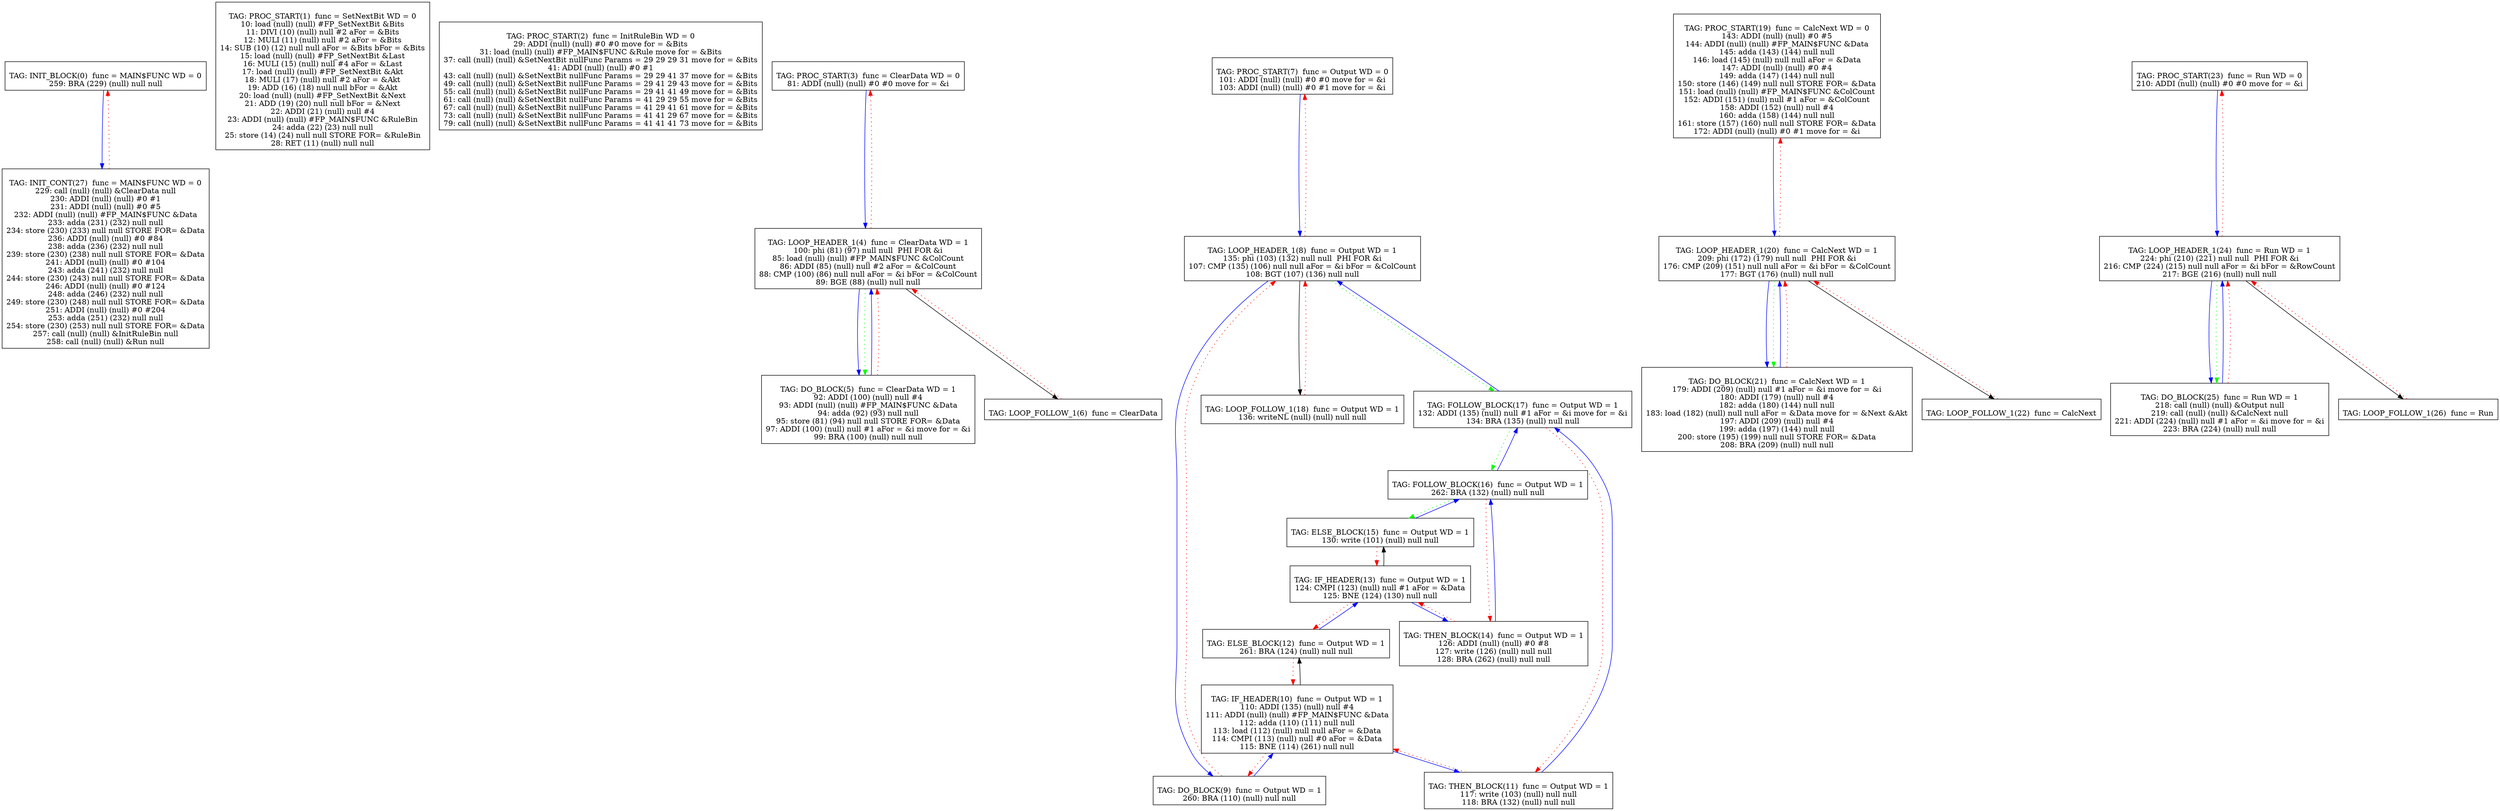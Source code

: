 digraph {
0[label="
TAG: INIT_BLOCK(0)  func = MAIN$FUNC WD = 0
259: BRA (229) (null) null null
"];
0[shape=box];
0 -> 27[color=blue]
1[label="
TAG: PROC_START(1)  func = SetNextBit WD = 0
10: load (null) (null) #FP_SetNextBit &Bits
11: DIVI (10) (null) null #2 aFor = &Bits
12: MULI (11) (null) null #2 aFor = &Bits
14: SUB (10) (12) null null aFor = &Bits bFor = &Bits
15: load (null) (null) #FP_SetNextBit &Last
16: MULI (15) (null) null #4 aFor = &Last
17: load (null) (null) #FP_SetNextBit &Akt
18: MULI (17) (null) null #2 aFor = &Akt
19: ADD (16) (18) null null bFor = &Akt
20: load (null) (null) #FP_SetNextBit &Next
21: ADD (19) (20) null null bFor = &Next
22: ADDI (21) (null) null #4
23: ADDI (null) (null) #FP_MAIN$FUNC &RuleBin
24: adda (22) (23) null null
25: store (14) (24) null null STORE FOR= &RuleBin
28: RET (11) (null) null null
"];
1[shape=box];
2[label="
TAG: PROC_START(2)  func = InitRuleBin WD = 0
29: ADDI (null) (null) #0 #0 move for = &Bits
31: load (null) (null) #FP_MAIN$FUNC &Rule move for = &Bits
37: call (null) (null) &SetNextBit nullFunc Params = 29 29 29 31 move for = &Bits
41: ADDI (null) (null) #0 #1
43: call (null) (null) &SetNextBit nullFunc Params = 29 29 41 37 move for = &Bits
49: call (null) (null) &SetNextBit nullFunc Params = 29 41 29 43 move for = &Bits
55: call (null) (null) &SetNextBit nullFunc Params = 29 41 41 49 move for = &Bits
61: call (null) (null) &SetNextBit nullFunc Params = 41 29 29 55 move for = &Bits
67: call (null) (null) &SetNextBit nullFunc Params = 41 29 41 61 move for = &Bits
73: call (null) (null) &SetNextBit nullFunc Params = 41 41 29 67 move for = &Bits
79: call (null) (null) &SetNextBit nullFunc Params = 41 41 41 73 move for = &Bits
"];
2[shape=box];
3[label="
TAG: PROC_START(3)  func = ClearData WD = 0
81: ADDI (null) (null) #0 #0 move for = &i
"];
3[shape=box];
3 -> 4[color=blue]
4[label="
TAG: LOOP_HEADER_1(4)  func = ClearData WD = 1
100: phi (81) (97) null null  PHI FOR &i
85: load (null) (null) #FP_MAIN$FUNC &ColCount
86: ADDI (85) (null) null #2 aFor = &ColCount
88: CMP (100) (86) null null aFor = &i bFor = &ColCount
89: BGE (88) (null) null null
"];
4[shape=box];
4 -> 5[color=blue]
4 -> 6[color=black]
4 -> 3[color=red][style=dotted]
4 -> 5[color=green][style=dotted]
5[label="
TAG: DO_BLOCK(5)  func = ClearData WD = 1
92: ADDI (100) (null) null #4
93: ADDI (null) (null) #FP_MAIN$FUNC &Data
94: adda (92) (93) null null
95: store (81) (94) null null STORE FOR= &Data
97: ADDI (100) (null) null #1 aFor = &i move for = &i
99: BRA (100) (null) null null
"];
5[shape=box];
5 -> 4[color=blue]
5 -> 4[color=red][style=dotted]
6[label="
TAG: LOOP_FOLLOW_1(6)  func = ClearData
"];
6[shape=box];
6 -> 4[color=red][style=dotted]
7[label="
TAG: PROC_START(7)  func = Output WD = 0
101: ADDI (null) (null) #0 #0 move for = &i
103: ADDI (null) (null) #0 #1 move for = &i
"];
7[shape=box];
7 -> 8[color=blue]
8[label="
TAG: LOOP_HEADER_1(8)  func = Output WD = 1
135: phi (103) (132) null null  PHI FOR &i
107: CMP (135) (106) null null aFor = &i bFor = &ColCount
108: BGT (107) (136) null null
"];
8[shape=box];
8 -> 9[color=blue]
8 -> 18[color=black]
8 -> 7[color=red][style=dotted]
8 -> 17[color=green][style=dotted]
9[label="
TAG: DO_BLOCK(9)  func = Output WD = 1
260: BRA (110) (null) null null
"];
9[shape=box];
9 -> 10[color=blue]
9 -> 8[color=red][style=dotted]
10[label="
TAG: IF_HEADER(10)  func = Output WD = 1
110: ADDI (135) (null) null #4
111: ADDI (null) (null) #FP_MAIN$FUNC &Data
112: adda (110) (111) null null
113: load (112) (null) null null aFor = &Data
114: CMPI (113) (null) null #0 aFor = &Data
115: BNE (114) (261) null null
"];
10[shape=box];
10 -> 11[color=blue]
10 -> 12[color=black]
10 -> 9[color=red][style=dotted]
11[label="
TAG: THEN_BLOCK(11)  func = Output WD = 1
117: write (103) (null) null null
118: BRA (132) (null) null null
"];
11[shape=box];
11 -> 17[color=blue]
11 -> 10[color=red][style=dotted]
12[label="
TAG: ELSE_BLOCK(12)  func = Output WD = 1
261: BRA (124) (null) null null
"];
12[shape=box];
12 -> 13[color=blue]
12 -> 10[color=red][style=dotted]
13[label="
TAG: IF_HEADER(13)  func = Output WD = 1
124: CMPI (123) (null) null #1 aFor = &Data
125: BNE (124) (130) null null
"];
13[shape=box];
13 -> 14[color=blue]
13 -> 15[color=black]
13 -> 12[color=red][style=dotted]
14[label="
TAG: THEN_BLOCK(14)  func = Output WD = 1
126: ADDI (null) (null) #0 #8
127: write (126) (null) null null
128: BRA (262) (null) null null
"];
14[shape=box];
14 -> 16[color=blue]
14 -> 13[color=red][style=dotted]
15[label="
TAG: ELSE_BLOCK(15)  func = Output WD = 1
130: write (101) (null) null null
"];
15[shape=box];
15 -> 16[color=blue]
15 -> 13[color=red][style=dotted]
16[label="
TAG: FOLLOW_BLOCK(16)  func = Output WD = 1
262: BRA (132) (null) null null
"];
16[shape=box];
16 -> 17[color=blue]
16 -> 14[color=red][style=dotted]
16 -> 15[color=green][style=dotted]
17[label="
TAG: FOLLOW_BLOCK(17)  func = Output WD = 1
132: ADDI (135) (null) null #1 aFor = &i move for = &i
134: BRA (135) (null) null null
"];
17[shape=box];
17 -> 8[color=blue]
17 -> 11[color=red][style=dotted]
17 -> 16[color=green][style=dotted]
18[label="
TAG: LOOP_FOLLOW_1(18)  func = Output WD = 1
136: writeNL (null) (null) null null
"];
18[shape=box];
18 -> 8[color=red][style=dotted]
19[label="
TAG: PROC_START(19)  func = CalcNext WD = 0
143: ADDI (null) (null) #0 #5
144: ADDI (null) (null) #FP_MAIN$FUNC &Data
145: adda (143) (144) null null
146: load (145) (null) null null aFor = &Data
147: ADDI (null) (null) #0 #4
149: adda (147) (144) null null
150: store (146) (149) null null STORE FOR= &Data
151: load (null) (null) #FP_MAIN$FUNC &ColCount
152: ADDI (151) (null) null #1 aFor = &ColCount
158: ADDI (152) (null) null #4
160: adda (158) (144) null null
161: store (157) (160) null null STORE FOR= &Data
172: ADDI (null) (null) #0 #1 move for = &i
"];
19[shape=box];
19 -> 20[color=blue]
20[label="
TAG: LOOP_HEADER_1(20)  func = CalcNext WD = 1
209: phi (172) (179) null null  PHI FOR &i
176: CMP (209) (151) null null aFor = &i bFor = &ColCount
177: BGT (176) (null) null null
"];
20[shape=box];
20 -> 21[color=blue]
20 -> 22[color=black]
20 -> 19[color=red][style=dotted]
20 -> 21[color=green][style=dotted]
21[label="
TAG: DO_BLOCK(21)  func = CalcNext WD = 1
179: ADDI (209) (null) null #1 aFor = &i move for = &i
180: ADDI (179) (null) null #4
182: adda (180) (144) null null
183: load (182) (null) null null aFor = &Data move for = &Next &Akt
197: ADDI (209) (null) null #4
199: adda (197) (144) null null
200: store (195) (199) null null STORE FOR= &Data
208: BRA (209) (null) null null
"];
21[shape=box];
21 -> 20[color=blue]
21 -> 20[color=red][style=dotted]
22[label="
TAG: LOOP_FOLLOW_1(22)  func = CalcNext
"];
22[shape=box];
22 -> 20[color=red][style=dotted]
23[label="
TAG: PROC_START(23)  func = Run WD = 0
210: ADDI (null) (null) #0 #0 move for = &i
"];
23[shape=box];
23 -> 24[color=blue]
24[label="
TAG: LOOP_HEADER_1(24)  func = Run WD = 1
224: phi (210) (221) null null  PHI FOR &i
216: CMP (224) (215) null null aFor = &i bFor = &RowCount
217: BGE (216) (null) null null
"];
24[shape=box];
24 -> 25[color=blue]
24 -> 26[color=black]
24 -> 23[color=red][style=dotted]
24 -> 25[color=green][style=dotted]
25[label="
TAG: DO_BLOCK(25)  func = Run WD = 1
218: call (null) (null) &Output null
219: call (null) (null) &CalcNext null
221: ADDI (224) (null) null #1 aFor = &i move for = &i
223: BRA (224) (null) null null
"];
25[shape=box];
25 -> 24[color=blue]
25 -> 24[color=red][style=dotted]
26[label="
TAG: LOOP_FOLLOW_1(26)  func = Run
"];
26[shape=box];
26 -> 24[color=red][style=dotted]
27[label="
TAG: INIT_CONT(27)  func = MAIN$FUNC WD = 0
229: call (null) (null) &ClearData null
230: ADDI (null) (null) #0 #1
231: ADDI (null) (null) #0 #5
232: ADDI (null) (null) #FP_MAIN$FUNC &Data
233: adda (231) (232) null null
234: store (230) (233) null null STORE FOR= &Data
236: ADDI (null) (null) #0 #84
238: adda (236) (232) null null
239: store (230) (238) null null STORE FOR= &Data
241: ADDI (null) (null) #0 #104
243: adda (241) (232) null null
244: store (230) (243) null null STORE FOR= &Data
246: ADDI (null) (null) #0 #124
248: adda (246) (232) null null
249: store (230) (248) null null STORE FOR= &Data
251: ADDI (null) (null) #0 #204
253: adda (251) (232) null null
254: store (230) (253) null null STORE FOR= &Data
257: call (null) (null) &InitRuleBin null
258: call (null) (null) &Run null
"];
27[shape=box];
27 -> 0[color=red][style=dotted]
}